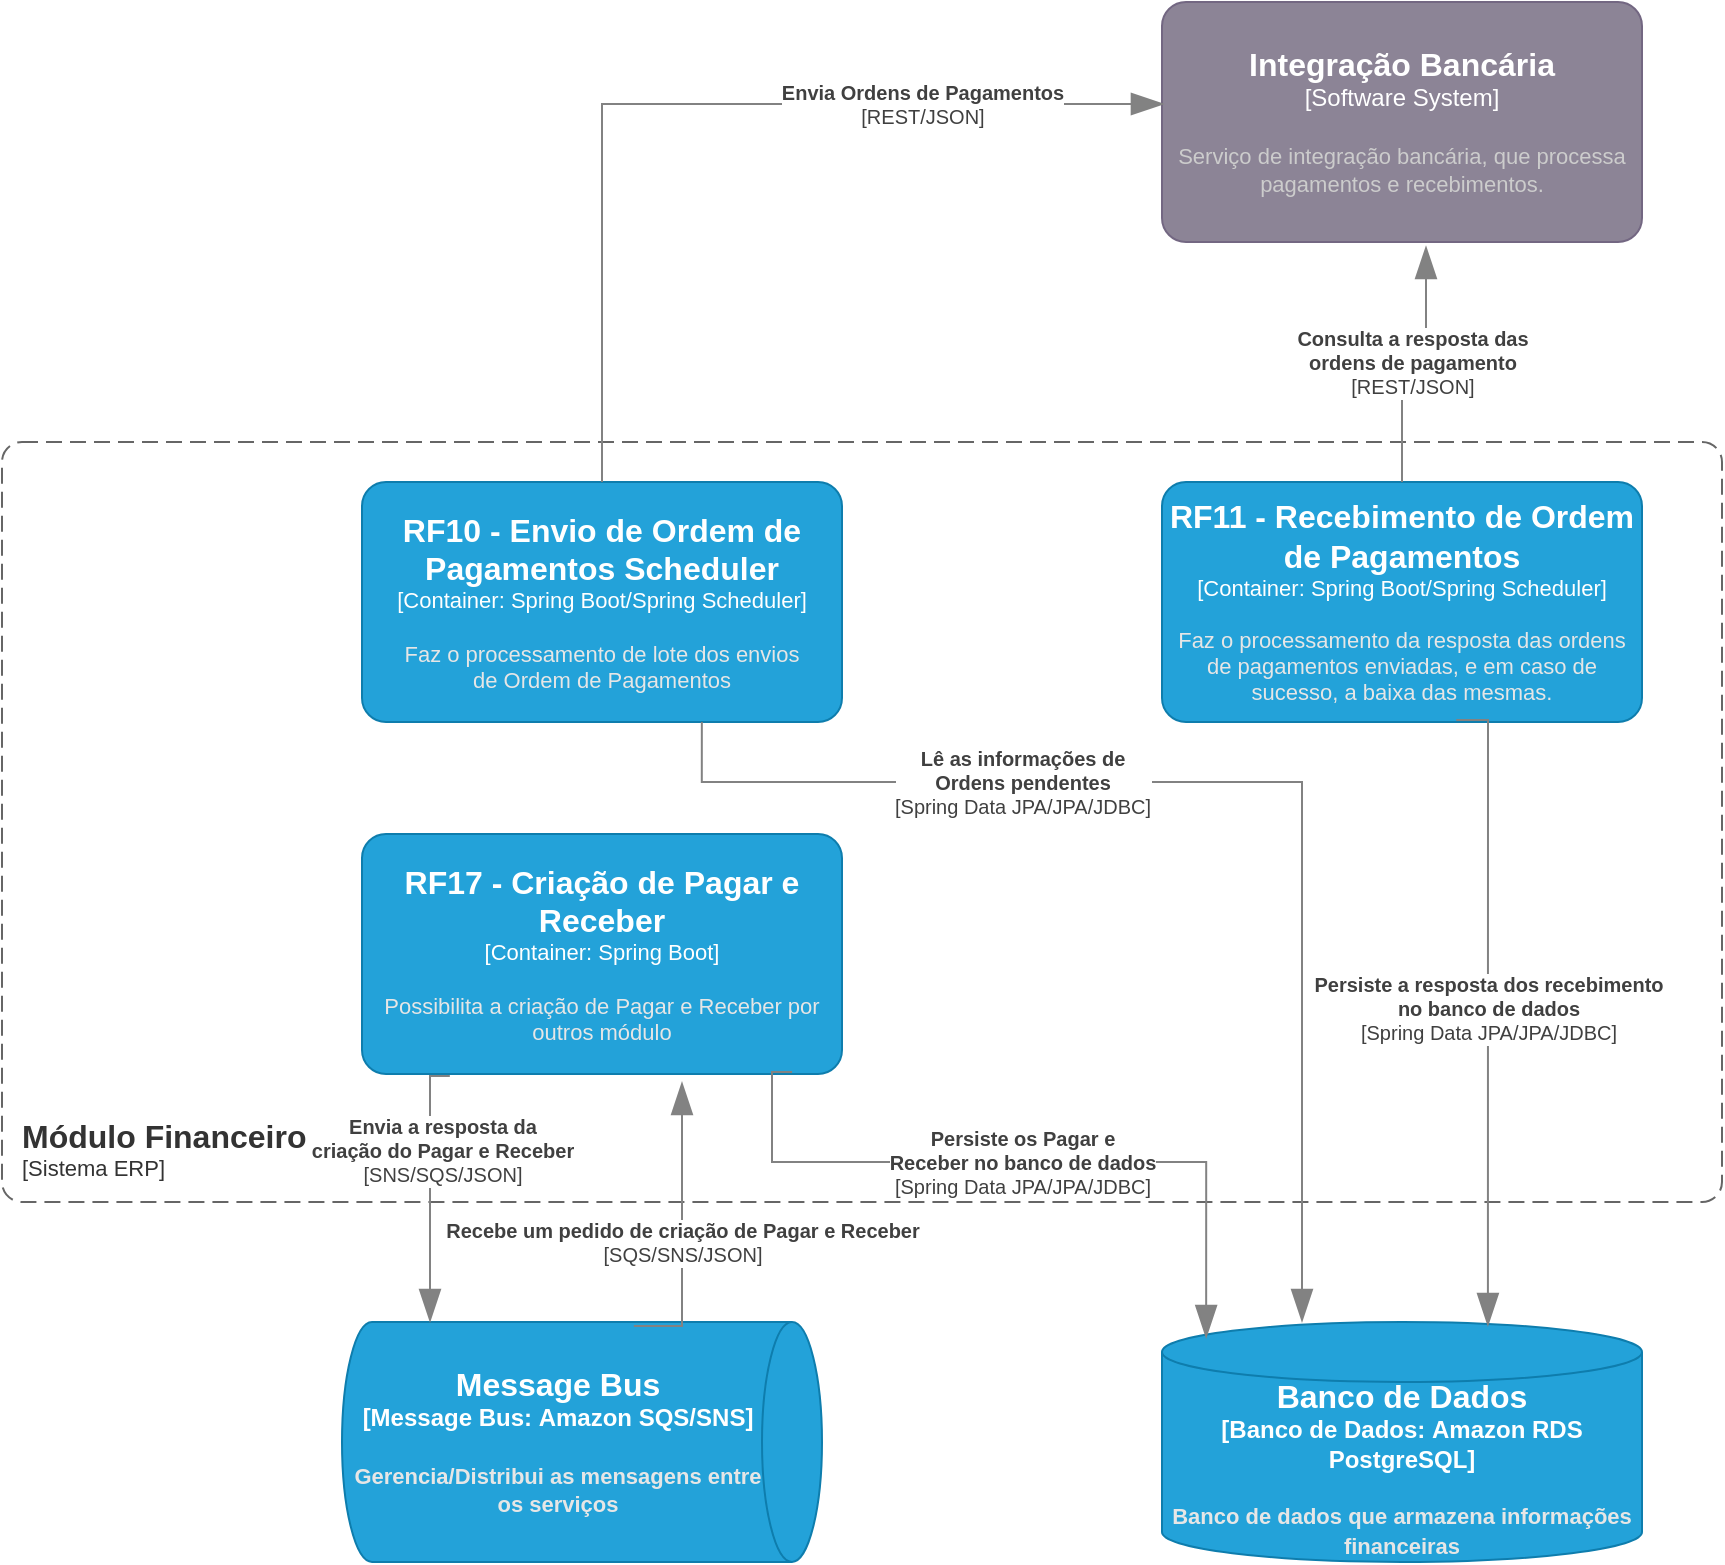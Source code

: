 <mxfile version="19.0.3" type="device" pages="2"><diagram id="4SejqtyA-L-QeTPAgDXB" name="Página-1"><mxGraphModel dx="994" dy="2047" grid="1" gridSize="10" guides="1" tooltips="1" connect="1" arrows="1" fold="1" page="1" pageScale="1" pageWidth="827" pageHeight="1169" math="0" shadow="0"><root><mxCell id="0"/><mxCell id="1" parent="0"/><object placeholders="1" c4Name="Integração Bancária" c4Type="Software System" c4Description="Serviço de integração bancária, que processa pagamentos e recebimentos." label="&lt;font style=&quot;font-size: 16px&quot;&gt;&lt;b&gt;%c4Name%&lt;/b&gt;&lt;/font&gt;&lt;div&gt;[%c4Type%]&lt;/div&gt;&lt;br&gt;&lt;div&gt;&lt;font style=&quot;font-size: 11px&quot;&gt;&lt;font color=&quot;#cccccc&quot;&gt;%c4Description%&lt;/font&gt;&lt;/div&gt;" id="0Y45TMjceyfAN5MderN2-3"><mxCell style="rounded=1;whiteSpace=wrap;html=1;labelBackgroundColor=none;fillColor=#8C8496;fontColor=#ffffff;align=center;arcSize=10;strokeColor=#736782;metaEdit=1;resizable=0;points=[[0.25,0,0],[0.5,0,0],[0.75,0,0],[1,0.25,0],[1,0.5,0],[1,0.75,0],[0.75,1,0],[0.5,1,0],[0.25,1,0],[0,0.75,0],[0,0.5,0],[0,0.25,0]];" parent="1" vertex="1"><mxGeometry x="640" y="-1120" width="240" height="120" as="geometry"/></mxCell></object><object placeholders="1" c4Name="Módulo Financeiro" c4Type="ContainerScopeBoundary" c4Application="Sistema ERP" label="&lt;font style=&quot;font-size: 16px&quot;&gt;&lt;b&gt;&lt;div style=&quot;text-align: left&quot;&gt;%c4Name%&lt;/div&gt;&lt;/b&gt;&lt;/font&gt;&lt;div style=&quot;text-align: left&quot;&gt;[%c4Application%]&lt;/div&gt;" id="0Y45TMjceyfAN5MderN2-4"><mxCell style="rounded=1;fontSize=11;whiteSpace=wrap;html=1;dashed=1;arcSize=20;fillColor=none;strokeColor=#666666;fontColor=#333333;labelBackgroundColor=none;align=left;verticalAlign=bottom;labelBorderColor=none;spacingTop=0;spacing=10;dashPattern=8 4;metaEdit=1;rotatable=0;perimeter=rectanglePerimeter;noLabel=0;labelPadding=0;allowArrows=0;connectable=0;expand=0;recursiveResize=0;editable=1;pointerEvents=0;absoluteArcSize=1;points=[[0.25,0,0],[0.5,0,0],[0.75,0,0],[1,0.25,0],[1,0.5,0],[1,0.75,0],[0.75,1,0],[0.5,1,0],[0.25,1,0],[0,0.75,0],[0,0.5,0],[0,0.25,0]];" parent="1" vertex="1"><mxGeometry x="60" y="-900" width="860" height="380" as="geometry"/></mxCell></object><object placeholders="1" c4Name="RF17 - Criação de Pagar e Receber" c4Type="Container" c4Technology="Spring Boot" c4Description="Possibilita a criação de Pagar e Receber por outros módulo" label="&lt;font style=&quot;font-size: 16px&quot;&gt;&lt;b&gt;%c4Name%&lt;/b&gt;&lt;/font&gt;&lt;div&gt;[%c4Type%: %c4Technology%]&lt;/div&gt;&lt;br&gt;&lt;div&gt;&lt;font style=&quot;font-size: 11px&quot;&gt;&lt;font color=&quot;#E6E6E6&quot;&gt;%c4Description%&lt;/font&gt;&lt;/div&gt;" id="0Y45TMjceyfAN5MderN2-7"><mxCell style="rounded=1;whiteSpace=wrap;html=1;fontSize=11;labelBackgroundColor=none;fillColor=#23A2D9;fontColor=#ffffff;align=center;arcSize=10;strokeColor=#0E7DAD;metaEdit=1;resizable=0;points=[[0.25,0,0],[0.5,0,0],[0.75,0,0],[1,0.25,0],[1,0.5,0],[1,0.75,0],[0.75,1,0],[0.5,1,0],[0.25,1,0],[0,0.75,0],[0,0.5,0],[0,0.25,0]];" parent="1" vertex="1"><mxGeometry x="240" y="-704" width="240" height="120" as="geometry"/></mxCell></object><object placeholders="1" c4Type="Banco de Dados" c4Container="Banco de Dados" c4Technology="Amazon RDS PostgreSQL" c4Description="Banco de dados que armazena informações financeiras" label="&lt;font style=&quot;font-size: 16px&quot;&gt;&lt;b&gt;%c4Type%&lt;/font&gt;&lt;div&gt;[%c4Container%:&amp;nbsp;%c4Technology%]&lt;/div&gt;&lt;br&gt;&lt;div&gt;&lt;font style=&quot;font-size: 11px&quot;&gt;&lt;font color=&quot;#E6E6E6&quot;&gt;%c4Description%&lt;/font&gt;&lt;/div&gt;" id="vOBIFD4LvNch36LCe2pi-1"><mxCell style="shape=cylinder3;size=15;whiteSpace=wrap;html=1;boundedLbl=1;rounded=0;labelBackgroundColor=none;fillColor=#23A2D9;fontSize=12;fontColor=#ffffff;align=center;strokeColor=#0E7DAD;metaEdit=1;points=[[0.5,0,0],[1,0.25,0],[1,0.5,0],[1,0.75,0],[0.5,1,0],[0,0.75,0],[0,0.5,0],[0,0.25,0]];resizable=0;" parent="1" vertex="1"><mxGeometry x="640" y="-460" width="240" height="120" as="geometry"/></mxCell></object><object placeholders="1" c4Type="Message Bus" c4Container="Message Bus" c4Technology="Amazon SQS/SNS" c4Description="Gerencia/Distribui as mensagens entre os serviços" label="&lt;font style=&quot;font-size: 16px&quot;&gt;&lt;b&gt;%c4Type%&lt;/font&gt;&lt;div&gt;[%c4Container%:&amp;nbsp;%c4Technology%]&lt;/div&gt;&lt;br&gt;&lt;div&gt;&lt;font style=&quot;font-size: 11px&quot;&gt;&lt;font color=&quot;#E6E6E6&quot;&gt;%c4Description%&lt;/font&gt;&lt;/div&gt;" id="vOBIFD4LvNch36LCe2pi-2"><mxCell style="shape=cylinder3;size=15;direction=south;whiteSpace=wrap;html=1;boundedLbl=1;rounded=0;labelBackgroundColor=none;fillColor=#23A2D9;fontSize=12;fontColor=#ffffff;align=center;strokeColor=#0E7DAD;metaEdit=1;points=[[0.5,0,0],[1,0.25,0],[1,0.5,0],[1,0.75,0],[0.5,1,0],[0,0.75,0],[0,0.5,0],[0,0.25,0]];resizable=0;" parent="1" vertex="1"><mxGeometry x="230" y="-460" width="240" height="120" as="geometry"/></mxCell></object><object placeholders="1" c4Type="Relationship" c4Technology="SNS/SQS/JSON" c4Description="Envia a resposta da&#10;criação do Pagar e Receber" label="&lt;div style=&quot;text-align: left&quot;&gt;&lt;div style=&quot;text-align: center&quot;&gt;&lt;b&gt;%c4Description%&lt;/b&gt;&lt;/div&gt;&lt;div style=&quot;text-align: center&quot;&gt;[%c4Technology%]&lt;/div&gt;&lt;/div&gt;" id="vOBIFD4LvNch36LCe2pi-4"><mxCell style="endArrow=blockThin;html=1;fontSize=10;fontColor=#404040;strokeWidth=1;endFill=1;strokeColor=#828282;elbow=vertical;metaEdit=1;endSize=14;startSize=14;jumpStyle=arc;jumpSize=16;rounded=0;edgeStyle=orthogonalEdgeStyle;exitX=0.183;exitY=1.008;exitDx=0;exitDy=0;exitPerimeter=0;" parent="1" source="0Y45TMjceyfAN5MderN2-7" target="vOBIFD4LvNch36LCe2pi-2" edge="1"><mxGeometry x="-0.3" y="6" width="240" relative="1" as="geometry"><mxPoint x="250" y="-540" as="sourcePoint"/><mxPoint x="490" y="-540" as="targetPoint"/><Array as="points"><mxPoint x="274" y="-490"/><mxPoint x="274" y="-490"/></Array><mxPoint as="offset"/></mxGeometry></mxCell></object><object placeholders="1" c4Type="Relationship" c4Technology="SQS/SNS/JSON" c4Description="Recebe um pedido de criação de Pagar  e Receber" label="&lt;div style=&quot;text-align: left&quot;&gt;&lt;div style=&quot;text-align: center&quot;&gt;&lt;b&gt;%c4Description%&lt;/b&gt;&lt;/div&gt;&lt;div style=&quot;text-align: center&quot;&gt;[%c4Technology%]&lt;/div&gt;&lt;/div&gt;" id="vOBIFD4LvNch36LCe2pi-5"><mxCell style="endArrow=blockThin;html=1;fontSize=10;fontColor=#404040;strokeWidth=1;endFill=1;strokeColor=#828282;elbow=vertical;metaEdit=1;endSize=14;startSize=14;jumpStyle=arc;jumpSize=16;rounded=0;edgeStyle=orthogonalEdgeStyle;exitX=0.017;exitY=0.392;exitDx=0;exitDy=0;exitPerimeter=0;" parent="1" source="vOBIFD4LvNch36LCe2pi-2" edge="1"><mxGeometry x="-0.095" width="240" relative="1" as="geometry"><mxPoint x="390" y="-500" as="sourcePoint"/><mxPoint x="400" y="-580" as="targetPoint"/><Array as="points"><mxPoint x="400" y="-458"/></Array><mxPoint as="offset"/></mxGeometry></mxCell></object><object placeholders="1" c4Type="Relationship" c4Technology="Spring Data JPA/JPA/JDBC" c4Description="Persiste os Pagar e &#10;Receber no banco de dados" label="&lt;div style=&quot;text-align: left&quot;&gt;&lt;div style=&quot;text-align: center&quot;&gt;&lt;b&gt;%c4Description%&lt;/b&gt;&lt;/div&gt;&lt;div style=&quot;text-align: center&quot;&gt;[%c4Technology%]&lt;/div&gt;&lt;/div&gt;" id="vOBIFD4LvNch36LCe2pi-6"><mxCell style="endArrow=blockThin;html=1;fontSize=10;fontColor=#404040;strokeWidth=1;endFill=1;strokeColor=#828282;elbow=vertical;metaEdit=1;endSize=14;startSize=14;jumpStyle=arc;jumpSize=16;rounded=0;edgeStyle=orthogonalEdgeStyle;exitX=0.896;exitY=0.992;exitDx=0;exitDy=0;exitPerimeter=0;entryX=0.092;entryY=0.067;entryDx=0;entryDy=0;entryPerimeter=0;" parent="1" source="0Y45TMjceyfAN5MderN2-7" target="vOBIFD4LvNch36LCe2pi-1" edge="1"><mxGeometry width="240" relative="1" as="geometry"><mxPoint x="530" y="-590" as="sourcePoint"/><mxPoint x="770" y="-590" as="targetPoint"/><Array as="points"><mxPoint x="445" y="-540"/><mxPoint x="662" y="-540"/></Array></mxGeometry></mxCell></object><object placeholders="1" c4Name="RF10 - Envio de Ordem de Pagamentos Scheduler" c4Type="Container" c4Technology="Spring Boot/Spring Scheduler" c4Description="Faz o processamento de lote dos envios&#10;de Ordem de Pagamentos" label="&lt;font style=&quot;font-size: 16px&quot;&gt;&lt;b&gt;%c4Name%&lt;/b&gt;&lt;/font&gt;&lt;div&gt;[%c4Type%: %c4Technology%]&lt;/div&gt;&lt;br&gt;&lt;div&gt;&lt;font style=&quot;font-size: 11px&quot;&gt;&lt;font color=&quot;#E6E6E6&quot;&gt;%c4Description%&lt;/font&gt;&lt;/div&gt;" id="vOBIFD4LvNch36LCe2pi-7"><mxCell style="rounded=1;whiteSpace=wrap;html=1;fontSize=11;labelBackgroundColor=none;fillColor=#23A2D9;fontColor=#ffffff;align=center;arcSize=10;strokeColor=#0E7DAD;metaEdit=1;resizable=0;points=[[0.25,0,0],[0.5,0,0],[0.75,0,0],[1,0.25,0],[1,0.5,0],[1,0.75,0],[0.75,1,0],[0.5,1,0],[0.25,1,0],[0,0.75,0],[0,0.5,0],[0,0.25,0]];" parent="1" vertex="1"><mxGeometry x="240" y="-880" width="240" height="120" as="geometry"/></mxCell></object><object placeholders="1" c4Type="Relationship" c4Technology="Spring Data JPA/JPA/JDBC" c4Description="Lê as informações de &#10;Ordens pendentes" label="&lt;div style=&quot;text-align: left&quot;&gt;&lt;div style=&quot;text-align: center&quot;&gt;&lt;b&gt;%c4Description%&lt;/b&gt;&lt;/div&gt;&lt;div style=&quot;text-align: center&quot;&gt;[%c4Technology%]&lt;/div&gt;&lt;/div&gt;" id="vOBIFD4LvNch36LCe2pi-9"><mxCell style="endArrow=blockThin;html=1;fontSize=10;fontColor=#404040;strokeWidth=1;endFill=1;strokeColor=#828282;elbow=vertical;metaEdit=1;endSize=14;startSize=14;jumpStyle=arc;jumpSize=16;rounded=0;edgeStyle=orthogonalEdgeStyle;exitX=0.708;exitY=1;exitDx=0;exitDy=0;exitPerimeter=0;" parent="1" source="vOBIFD4LvNch36LCe2pi-7" target="vOBIFD4LvNch36LCe2pi-1" edge="1"><mxGeometry x="-0.366" width="240" relative="1" as="geometry"><mxPoint x="530" y="-720" as="sourcePoint"/><mxPoint x="710" y="-470" as="targetPoint"/><Array as="points"><mxPoint x="410" y="-730"/><mxPoint x="710" y="-730"/></Array><mxPoint as="offset"/></mxGeometry></mxCell></object><object placeholders="1" c4Type="Relationship" c4Technology="REST/JSON" c4Description="Envia Ordens de Pagamentos" label="&lt;div style=&quot;text-align: left&quot;&gt;&lt;div style=&quot;text-align: center&quot;&gt;&lt;b&gt;%c4Description%&lt;/b&gt;&lt;/div&gt;&lt;div style=&quot;text-align: center&quot;&gt;[%c4Technology%]&lt;/div&gt;&lt;/div&gt;" id="vOBIFD4LvNch36LCe2pi-11"><mxCell style="endArrow=blockThin;html=1;fontSize=10;fontColor=#404040;strokeWidth=1;endFill=1;strokeColor=#828282;elbow=vertical;metaEdit=1;endSize=14;startSize=14;jumpStyle=arc;jumpSize=16;rounded=0;edgeStyle=orthogonalEdgeStyle;exitX=0.5;exitY=0;exitDx=0;exitDy=0;exitPerimeter=0;entryX=0.004;entryY=0.425;entryDx=0;entryDy=0;entryPerimeter=0;" parent="1" source="vOBIFD4LvNch36LCe2pi-7" target="0Y45TMjceyfAN5MderN2-3" edge="1"><mxGeometry x="0.485" width="240" relative="1" as="geometry"><mxPoint x="290" y="-1010" as="sourcePoint"/><mxPoint x="530" y="-1010" as="targetPoint"/><mxPoint as="offset"/></mxGeometry></mxCell></object><object placeholders="1" c4Name="RF11 - Recebimento de Ordem de Pagamentos" c4Type="Container" c4Technology="Spring Boot/Spring Scheduler" c4Description="Faz o processamento da resposta das ordens de pagamentos enviadas, e em caso de sucesso, a baixa das mesmas." label="&lt;font style=&quot;font-size: 16px&quot;&gt;&lt;b&gt;%c4Name%&lt;/b&gt;&lt;/font&gt;&lt;div&gt;[%c4Type%: %c4Technology%]&lt;/div&gt;&lt;br&gt;&lt;div&gt;&lt;font style=&quot;font-size: 11px&quot;&gt;&lt;font color=&quot;#E6E6E6&quot;&gt;%c4Description%&lt;/font&gt;&lt;/div&gt;" id="vOBIFD4LvNch36LCe2pi-12"><mxCell style="rounded=1;whiteSpace=wrap;html=1;fontSize=11;labelBackgroundColor=none;fillColor=#23A2D9;fontColor=#ffffff;align=center;arcSize=10;strokeColor=#0E7DAD;metaEdit=1;resizable=0;points=[[0.25,0,0],[0.5,0,0],[0.75,0,0],[1,0.25,0],[1,0.5,0],[1,0.75,0],[0.75,1,0],[0.5,1,0],[0.25,1,0],[0,0.75,0],[0,0.5,0],[0,0.25,0]];" parent="1" vertex="1"><mxGeometry x="640" y="-880" width="240" height="120" as="geometry"/></mxCell></object><object placeholders="1" c4Type="Relationship" c4Technology="REST/JSON" c4Description="Consulta a resposta das &#10;ordens de pagamento" label="&lt;div style=&quot;text-align: left&quot;&gt;&lt;div style=&quot;text-align: center&quot;&gt;&lt;b&gt;%c4Description%&lt;/b&gt;&lt;/div&gt;&lt;div style=&quot;text-align: center&quot;&gt;[%c4Technology%]&lt;/div&gt;&lt;/div&gt;" id="vOBIFD4LvNch36LCe2pi-14"><mxCell style="endArrow=blockThin;html=1;fontSize=10;fontColor=#404040;strokeWidth=1;endFill=1;strokeColor=#828282;elbow=vertical;metaEdit=1;endSize=14;startSize=14;jumpStyle=arc;jumpSize=16;rounded=0;edgeStyle=orthogonalEdgeStyle;entryX=0.55;entryY=1.017;entryDx=0;entryDy=0;entryPerimeter=0;exitX=0.5;exitY=0;exitDx=0;exitDy=0;exitPerimeter=0;" parent="1" source="vOBIFD4LvNch36LCe2pi-12" target="0Y45TMjceyfAN5MderN2-3" edge="1"><mxGeometry width="240" relative="1" as="geometry"><mxPoint x="772" y="-890" as="sourcePoint"/><mxPoint x="970" y="-970" as="targetPoint"/></mxGeometry></mxCell></object><object placeholders="1" c4Type="Relationship" c4Technology="Spring Data JPA/JPA/JDBC" c4Description="Persiste a resposta dos recebimento&#10;no banco de dados" label="&lt;div style=&quot;text-align: left&quot;&gt;&lt;div style=&quot;text-align: center&quot;&gt;&lt;b&gt;%c4Description%&lt;/b&gt;&lt;/div&gt;&lt;div style=&quot;text-align: center&quot;&gt;[%c4Technology%]&lt;/div&gt;&lt;/div&gt;" id="vOBIFD4LvNch36LCe2pi-15"><mxCell style="endArrow=blockThin;html=1;fontSize=10;fontColor=#404040;strokeWidth=1;endFill=1;strokeColor=#828282;elbow=vertical;metaEdit=1;endSize=14;startSize=14;jumpStyle=arc;jumpSize=16;rounded=0;edgeStyle=orthogonalEdgeStyle;exitX=0.613;exitY=0.992;exitDx=0;exitDy=0;exitPerimeter=0;entryX=0.679;entryY=0.017;entryDx=0;entryDy=0;entryPerimeter=0;" parent="1" source="vOBIFD4LvNch36LCe2pi-12" target="vOBIFD4LvNch36LCe2pi-1" edge="1"><mxGeometry width="240" relative="1" as="geometry"><mxPoint x="800" y="-710" as="sourcePoint"/><mxPoint x="1040" y="-710" as="targetPoint"/><Array as="points"><mxPoint x="803" y="-761"/></Array></mxGeometry></mxCell></object></root></mxGraphModel></diagram><diagram id="yllpYbXhTmdqNUX6RBhf" name="Página-2"><mxGraphModel dx="828" dy="732" grid="1" gridSize="10" guides="1" tooltips="1" connect="1" arrows="1" fold="1" page="1" pageScale="1" pageWidth="827" pageHeight="1169" math="0" shadow="0"><root><mxCell id="0"/><mxCell id="1" parent="0"/><mxCell id="QUtHb_nhXMIFzRt40su_-3" value="Diagrama de Componentes" style="shape=umlFrame;whiteSpace=wrap;html=1;width=200;height=30;" vertex="1" parent="1"><mxGeometry x="20" y="100" width="790" height="990" as="geometry"/></mxCell><mxCell id="MI02zBcuCNeDS5rD3XJz-9" value="&lt;p style=&quot;margin:0px;margin-top:6px;text-align:center;&quot;&gt;&lt;b&gt;Spring Boot - Módulo Financeiro&lt;/b&gt;&lt;/p&gt;&lt;hr&gt;&lt;p style=&quot;margin:0px;margin-left:8px;&quot;&gt;&lt;br&gt;&lt;/p&gt;" style="align=left;overflow=fill;html=1;dropTarget=0;fontFamily=Helvetica;fontSize=12;fontColor=default;strokeColor=default;fillColor=default;" vertex="1" parent="1"><mxGeometry x="40" y="330" width="440" height="550" as="geometry"/></mxCell><mxCell id="MI02zBcuCNeDS5rD3XJz-10" value="" style="shape=component;jettyWidth=8;jettyHeight=4;fontFamily=Helvetica;fontSize=12;fontColor=default;strokeColor=default;fillColor=default;html=1;" vertex="1" parent="MI02zBcuCNeDS5rD3XJz-9"><mxGeometry x="1" width="20" height="20" relative="1" as="geometry"><mxPoint x="-24" y="4" as="offset"/></mxGeometry></mxCell><mxCell id="Own53JE8isWJ_kpzYzAy-1" value="«Sistema Externo»&lt;br&gt;&lt;b&gt;Integrador Bancário&lt;/b&gt;" style="html=1;dropTarget=0;fontFamily=Helvetica;fontSize=12;fontColor=default;strokeColor=default;fillColor=default;" vertex="1" parent="1"><mxGeometry x="413.5" y="970" width="180" height="90" as="geometry"/></mxCell><mxCell id="Own53JE8isWJ_kpzYzAy-2" value="" style="shape=module;jettyWidth=8;jettyHeight=4;fontFamily=Helvetica;fontSize=12;fontColor=default;strokeColor=default;fillColor=default;html=1;" vertex="1" parent="Own53JE8isWJ_kpzYzAy-1"><mxGeometry x="1" width="20" height="20" relative="1" as="geometry"><mxPoint x="-27" y="7" as="offset"/></mxGeometry></mxCell><mxCell id="Own53JE8isWJ_kpzYzAy-5" value="«Amazon API Gateway»&lt;br&gt;&lt;b&gt;API Gateway&lt;/b&gt;" style="html=1;dropTarget=0;fontFamily=Helvetica;fontSize=12;fontColor=default;strokeColor=default;fillColor=default;" vertex="1" parent="1"><mxGeometry x="35" y="230" width="740" height="40" as="geometry"/></mxCell><mxCell id="Own53JE8isWJ_kpzYzAy-6" value="" style="shape=module;jettyWidth=8;jettyHeight=4;fontFamily=Helvetica;fontSize=12;fontColor=default;strokeColor=default;fillColor=default;html=1;" vertex="1" parent="Own53JE8isWJ_kpzYzAy-5"><mxGeometry x="1" width="20" height="20" relative="1" as="geometry"><mxPoint x="-27" y="7" as="offset"/></mxGeometry></mxCell><mxCell id="BPFg5hBwgKIwAqE-bxDw-1" value="«submodulo»&lt;br&gt;&lt;b&gt;Fluxo de Caixa / &lt;br&gt;Lançamentos Financeiros&lt;/b&gt;" style="html=1;dropTarget=0;fontFamily=Helvetica;fontSize=12;fontColor=default;strokeColor=default;fillColor=default;" vertex="1" parent="1"><mxGeometry x="60" y="370" width="180" height="90" as="geometry"/></mxCell><mxCell id="BPFg5hBwgKIwAqE-bxDw-2" value="" style="shape=module;jettyWidth=8;jettyHeight=4;fontFamily=Helvetica;fontSize=12;fontColor=default;strokeColor=default;fillColor=default;html=1;" vertex="1" parent="BPFg5hBwgKIwAqE-bxDw-1"><mxGeometry x="1" width="20" height="20" relative="1" as="geometry"><mxPoint x="-27" y="7" as="offset"/></mxGeometry></mxCell><mxCell id="BPFg5hBwgKIwAqE-bxDw-3" value="«Banco de Dados»&lt;br&gt;&lt;b&gt;Amazon RDS PostgreSQL&lt;/b&gt;" style="html=1;dropTarget=0;fontFamily=Helvetica;fontSize=12;fontColor=default;strokeColor=default;fillColor=default;" vertex="1" parent="1"><mxGeometry x="30" y="970" width="180" height="90" as="geometry"/></mxCell><mxCell id="BPFg5hBwgKIwAqE-bxDw-4" value="" style="shape=module;jettyWidth=8;jettyHeight=4;fontFamily=Helvetica;fontSize=12;fontColor=default;strokeColor=default;fillColor=default;html=1;" vertex="1" parent="BPFg5hBwgKIwAqE-bxDw-3"><mxGeometry x="1" width="20" height="20" relative="1" as="geometry"><mxPoint x="-27" y="7" as="offset"/></mxGeometry></mxCell><mxCell id="BPFg5hBwgKIwAqE-bxDw-5" value="«Autenticação/Autorização»&lt;br&gt;&lt;b&gt;Amazon Cognito&lt;/b&gt;" style="html=1;dropTarget=0;fontFamily=Helvetica;fontSize=12;fontColor=default;strokeColor=default;fillColor=default;" vertex="1" parent="1"><mxGeometry x="600" y="480" width="180" height="90" as="geometry"/></mxCell><mxCell id="BPFg5hBwgKIwAqE-bxDw-6" value="" style="shape=module;jettyWidth=8;jettyHeight=4;fontFamily=Helvetica;fontSize=12;fontColor=default;strokeColor=default;fillColor=default;html=1;" vertex="1" parent="BPFg5hBwgKIwAqE-bxDw-5"><mxGeometry x="1" width="20" height="20" relative="1" as="geometry"><mxPoint x="-27" y="7" as="offset"/></mxGeometry></mxCell><mxCell id="BPFg5hBwgKIwAqE-bxDw-7" value="«Tópicos de Mensagens»&lt;br&gt;&lt;b&gt;Amazon SNS&lt;/b&gt;" style="html=1;dropTarget=0;fontFamily=Helvetica;fontSize=12;fontColor=default;strokeColor=default;fillColor=default;" vertex="1" parent="1"><mxGeometry x="610" y="970" width="180" height="90" as="geometry"/></mxCell><mxCell id="BPFg5hBwgKIwAqE-bxDw-8" value="" style="shape=module;jettyWidth=8;jettyHeight=4;fontFamily=Helvetica;fontSize=12;fontColor=default;strokeColor=default;fillColor=default;html=1;" vertex="1" parent="BPFg5hBwgKIwAqE-bxDw-7"><mxGeometry x="1" width="20" height="20" relative="1" as="geometry"><mxPoint x="-27" y="7" as="offset"/></mxGeometry></mxCell><mxCell id="BPFg5hBwgKIwAqE-bxDw-9" value="«Filas de Mensagens»&lt;br&gt;&lt;b&gt;Amazon SQS&lt;/b&gt;" style="html=1;dropTarget=0;fontFamily=Helvetica;fontSize=12;fontColor=default;strokeColor=default;fillColor=default;" vertex="1" parent="1"><mxGeometry x="600" y="830" width="180" height="90" as="geometry"/></mxCell><mxCell id="BPFg5hBwgKIwAqE-bxDw-10" value="" style="shape=module;jettyWidth=8;jettyHeight=4;fontFamily=Helvetica;fontSize=12;fontColor=default;strokeColor=default;fillColor=default;html=1;" vertex="1" parent="BPFg5hBwgKIwAqE-bxDw-9"><mxGeometry x="1" width="20" height="20" relative="1" as="geometry"><mxPoint x="-27" y="7" as="offset"/></mxGeometry></mxCell><mxCell id="BPFg5hBwgKIwAqE-bxDw-11" value="«Serviço»&lt;br&gt;&lt;b&gt;ERP Legado&lt;/b&gt;" style="html=1;dropTarget=0;fontFamily=Helvetica;fontSize=12;fontColor=default;strokeColor=default;fillColor=default;" vertex="1" parent="1"><mxGeometry x="600" y="320" width="180" height="90" as="geometry"/></mxCell><mxCell id="BPFg5hBwgKIwAqE-bxDw-12" value="" style="shape=module;jettyWidth=8;jettyHeight=4;fontFamily=Helvetica;fontSize=12;fontColor=default;strokeColor=default;fillColor=default;html=1;" vertex="1" parent="BPFg5hBwgKIwAqE-bxDw-11"><mxGeometry x="1" width="20" height="20" relative="1" as="geometry"><mxPoint x="-27" y="7" as="offset"/></mxGeometry></mxCell><mxCell id="7CtmkNdAoM6TruYfJDVj-1" value="«Amazon Amplify/VueJS»&lt;br&gt;&lt;b&gt;Cliente Web - PWA&lt;/b&gt;" style="html=1;dropTarget=0;fontFamily=Helvetica;fontSize=12;fontColor=default;strokeColor=default;fillColor=default;" vertex="1" parent="1"><mxGeometry x="315" y="110" width="180" height="90" as="geometry"/></mxCell><mxCell id="7CtmkNdAoM6TruYfJDVj-2" value="" style="shape=module;jettyWidth=8;jettyHeight=4;fontFamily=Helvetica;fontSize=12;fontColor=default;strokeColor=default;fillColor=default;html=1;" vertex="1" parent="7CtmkNdAoM6TruYfJDVj-1"><mxGeometry x="1" width="20" height="20" relative="1" as="geometry"><mxPoint x="-27" y="7" as="offset"/></mxGeometry></mxCell><mxCell id="7CtmkNdAoM6TruYfJDVj-4" value="" style="endArrow=block;dashed=1;endFill=0;endSize=12;html=1;rounded=0;fontFamily=Helvetica;fontSize=12;fontColor=default;exitX=0.5;exitY=1;exitDx=0;exitDy=0;" edge="1" parent="1" source="7CtmkNdAoM6TruYfJDVj-1" target="Own53JE8isWJ_kpzYzAy-5"><mxGeometry width="160" relative="1" as="geometry"><mxPoint x="80" y="200" as="sourcePoint"/><mxPoint x="240" y="200" as="targetPoint"/></mxGeometry></mxCell><mxCell id="7CtmkNdAoM6TruYfJDVj-5" value="" style="endArrow=block;dashed=1;endFill=0;endSize=12;html=1;rounded=0;fontFamily=Helvetica;fontSize=12;fontColor=default;exitX=0.289;exitY=0.975;exitDx=0;exitDy=0;exitPerimeter=0;" edge="1" parent="1" source="Own53JE8isWJ_kpzYzAy-5" target="MI02zBcuCNeDS5rD3XJz-9"><mxGeometry width="160" relative="1" as="geometry"><mxPoint x="210" y="270" as="sourcePoint"/><mxPoint x="360" y="290" as="targetPoint"/></mxGeometry></mxCell><mxCell id="7CtmkNdAoM6TruYfJDVj-7" value="" style="endArrow=block;dashed=1;endFill=0;endSize=12;html=1;rounded=0;fontFamily=Helvetica;fontSize=12;fontColor=default;entryX=0.5;entryY=0;entryDx=0;entryDy=0;exitX=0.885;exitY=1;exitDx=0;exitDy=0;exitPerimeter=0;" edge="1" parent="1" source="Own53JE8isWJ_kpzYzAy-5" target="BPFg5hBwgKIwAqE-bxDw-11"><mxGeometry width="160" relative="1" as="geometry"><mxPoint x="490" y="320" as="sourcePoint"/><mxPoint x="650" y="320" as="targetPoint"/></mxGeometry></mxCell><mxCell id="7CtmkNdAoM6TruYfJDVj-8" value="" style="endArrow=classic;startArrow=classic;html=1;rounded=0;fontFamily=Helvetica;fontSize=12;fontColor=default;entryX=0.5;entryY=1;entryDx=0;entryDy=0;dashed=1;" edge="1" parent="1" source="BPFg5hBwgKIwAqE-bxDw-5" target="BPFg5hBwgKIwAqE-bxDw-11"><mxGeometry width="50" height="50" relative="1" as="geometry"><mxPoint x="638" y="460" as="sourcePoint"/><mxPoint x="760" y="320" as="targetPoint"/></mxGeometry></mxCell><mxCell id="7CtmkNdAoM6TruYfJDVj-9" value="«submodulo»&lt;br&gt;&lt;b&gt;Pagar e Receber&lt;/b&gt;" style="html=1;dropTarget=0;fontFamily=Helvetica;fontSize=12;fontColor=default;strokeColor=default;fillColor=default;" vertex="1" parent="1"><mxGeometry x="280" y="370" width="180" height="90" as="geometry"/></mxCell><mxCell id="7CtmkNdAoM6TruYfJDVj-10" value="" style="shape=module;jettyWidth=8;jettyHeight=4;fontFamily=Helvetica;fontSize=12;fontColor=default;strokeColor=default;fillColor=default;html=1;" vertex="1" parent="7CtmkNdAoM6TruYfJDVj-9"><mxGeometry x="1" width="20" height="20" relative="1" as="geometry"><mxPoint x="-27" y="7" as="offset"/></mxGeometry></mxCell><mxCell id="JhpYJea5X08wuFaePjtq-1" value="«submodulo»&lt;br&gt;&lt;b&gt;Relatórios&lt;/b&gt;" style="html=1;dropTarget=0;fontFamily=Helvetica;fontSize=12;fontColor=default;strokeColor=default;fillColor=default;" vertex="1" parent="1"><mxGeometry x="60" y="470" width="180" height="90" as="geometry"/></mxCell><mxCell id="JhpYJea5X08wuFaePjtq-2" value="" style="shape=module;jettyWidth=8;jettyHeight=4;fontFamily=Helvetica;fontSize=12;fontColor=default;strokeColor=default;fillColor=default;html=1;" vertex="1" parent="JhpYJea5X08wuFaePjtq-1"><mxGeometry x="1" width="20" height="20" relative="1" as="geometry"><mxPoint x="-27" y="7" as="offset"/></mxGeometry></mxCell><mxCell id="JhpYJea5X08wuFaePjtq-3" value="«submodulo»&lt;br&gt;&lt;b&gt;Pagamentos&lt;/b&gt;" style="html=1;dropTarget=0;fontFamily=Helvetica;fontSize=12;fontColor=default;strokeColor=default;fillColor=default;" vertex="1" parent="1"><mxGeometry x="280" y="470" width="180" height="90" as="geometry"/></mxCell><mxCell id="JhpYJea5X08wuFaePjtq-4" value="" style="shape=module;jettyWidth=8;jettyHeight=4;fontFamily=Helvetica;fontSize=12;fontColor=default;strokeColor=default;fillColor=default;html=1;" vertex="1" parent="JhpYJea5X08wuFaePjtq-3"><mxGeometry x="1" width="20" height="20" relative="1" as="geometry"><mxPoint x="-27" y="7" as="offset"/></mxGeometry></mxCell><mxCell id="JhpYJea5X08wuFaePjtq-5" value="«Persistência»&lt;br&gt;&lt;b&gt;Spring Data JPA / Hibernate&lt;/b&gt;" style="html=1;dropTarget=0;fontFamily=Helvetica;fontSize=12;fontColor=default;strokeColor=default;fillColor=default;" vertex="1" parent="1"><mxGeometry x="60" y="780" width="180" height="90" as="geometry"/></mxCell><mxCell id="JhpYJea5X08wuFaePjtq-6" value="" style="shape=module;jettyWidth=8;jettyHeight=4;fontFamily=Helvetica;fontSize=12;fontColor=default;strokeColor=default;fillColor=default;html=1;" vertex="1" parent="JhpYJea5X08wuFaePjtq-5"><mxGeometry x="1" width="20" height="20" relative="1" as="geometry"><mxPoint x="-27" y="7" as="offset"/></mxGeometry></mxCell><mxCell id="JhpYJea5X08wuFaePjtq-7" value="«Autenticação/Autorização»&lt;br&gt;&lt;b&gt;Spring Security&lt;/b&gt;" style="html=1;dropTarget=0;fontFamily=Helvetica;fontSize=12;fontColor=default;strokeColor=default;fillColor=default;" vertex="1" parent="1"><mxGeometry x="270" y="780" width="180" height="90" as="geometry"/></mxCell><mxCell id="JhpYJea5X08wuFaePjtq-8" value="" style="shape=module;jettyWidth=8;jettyHeight=4;fontFamily=Helvetica;fontSize=12;fontColor=default;strokeColor=default;fillColor=default;html=1;" vertex="1" parent="JhpYJea5X08wuFaePjtq-7"><mxGeometry x="1" width="20" height="20" relative="1" as="geometry"><mxPoint x="-27" y="7" as="offset"/></mxGeometry></mxCell><mxCell id="JhpYJea5X08wuFaePjtq-9" value="" style="endArrow=classic;startArrow=classic;html=1;rounded=0;fontFamily=Helvetica;fontSize=12;fontColor=default;dashed=1;exitX=0;exitY=0.5;exitDx=0;exitDy=0;entryX=1;entryY=0.5;entryDx=0;entryDy=0;" edge="1" parent="1" source="BPFg5hBwgKIwAqE-bxDw-5" target="JhpYJea5X08wuFaePjtq-7"><mxGeometry width="50" height="50" relative="1" as="geometry"><mxPoint x="710.191" y="470" as="sourcePoint"/><mxPoint x="711" y="280" as="targetPoint"/><Array as="points"><mxPoint x="550" y="525"/><mxPoint x="550" y="825"/></Array></mxGeometry></mxCell><mxCell id="G9RIiKp4tFbez1jQT6uC-1" value="«Armazenamento de Arquivos»&lt;br&gt;&lt;b&gt;Amazon S3&lt;/b&gt;" style="html=1;dropTarget=0;fontFamily=Helvetica;fontSize=12;fontColor=default;strokeColor=default;fillColor=default;" vertex="1" parent="1"><mxGeometry x="600" y="700" width="180" height="90" as="geometry"/></mxCell><mxCell id="G9RIiKp4tFbez1jQT6uC-2" value="" style="shape=module;jettyWidth=8;jettyHeight=4;fontFamily=Helvetica;fontSize=12;fontColor=default;strokeColor=default;fillColor=default;html=1;" vertex="1" parent="G9RIiKp4tFbez1jQT6uC-1"><mxGeometry x="1" width="20" height="20" relative="1" as="geometry"><mxPoint x="-27" y="7" as="offset"/></mxGeometry></mxCell><mxCell id="G9RIiKp4tFbez1jQT6uC-3" value="«Logs»&lt;br&gt;&lt;b&gt;Amazon Cloudwatch Logs&lt;/b&gt;" style="html=1;dropTarget=0;fontFamily=Helvetica;fontSize=12;fontColor=default;strokeColor=default;fillColor=default;" vertex="1" parent="1"><mxGeometry x="600" y="600" width="180" height="90" as="geometry"/></mxCell><mxCell id="G9RIiKp4tFbez1jQT6uC-4" value="" style="shape=module;jettyWidth=8;jettyHeight=4;fontFamily=Helvetica;fontSize=12;fontColor=default;strokeColor=default;fillColor=default;html=1;" vertex="1" parent="G9RIiKp4tFbez1jQT6uC-3"><mxGeometry x="1" width="20" height="20" relative="1" as="geometry"><mxPoint x="-27" y="7" as="offset"/></mxGeometry></mxCell><mxCell id="G9RIiKp4tFbez1jQT6uC-6" value="" style="endArrow=block;dashed=1;endFill=0;endSize=12;html=1;rounded=0;fontFamily=Helvetica;fontSize=12;fontColor=default;entryX=0;entryY=0.5;entryDx=0;entryDy=0;exitX=1.002;exitY=0.404;exitDx=0;exitDy=0;exitPerimeter=0;" edge="1" parent="1" source="G9RIiKp4tFbez1jQT6uC-23" target="G9RIiKp4tFbez1jQT6uC-3"><mxGeometry width="160" relative="1" as="geometry"><mxPoint x="530.0" y="651" as="sourcePoint"/><mxPoint x="531.66" y="710" as="targetPoint"/></mxGeometry></mxCell><mxCell id="G9RIiKp4tFbez1jQT6uC-9" value="" style="rounded=0;orthogonalLoop=1;jettySize=auto;html=1;endArrow=halfCircle;endFill=0;entryX=0.5;entryY=0.5;endSize=6;strokeWidth=1;sketch=0;fontFamily=Helvetica;fontSize=12;fontColor=default;exitX=0.5;exitY=0;exitDx=0;exitDy=0;" edge="1" target="G9RIiKp4tFbez1jQT6uC-10" parent="1" source="JhpYJea5X08wuFaePjtq-5"><mxGeometry relative="1" as="geometry"><mxPoint x="170" y="705" as="sourcePoint"/></mxGeometry></mxCell><mxCell id="G9RIiKp4tFbez1jQT6uC-10" value="" style="ellipse;whiteSpace=wrap;html=1;align=center;aspect=fixed;resizable=0;points=[];outlineConnect=0;sketch=0;fontFamily=Helvetica;fontSize=12;fontColor=default;strokeColor=default;fillColor=default;" vertex="1" parent="1"><mxGeometry x="145" y="700" width="10" height="10" as="geometry"/></mxCell><mxCell id="G9RIiKp4tFbez1jQT6uC-15" value="" style="endArrow=none;html=1;rounded=0;fontFamily=Helvetica;fontSize=12;fontColor=default;exitX=1;exitY=0.5;exitDx=0;exitDy=0;" edge="1" parent="1" source="BPFg5hBwgKIwAqE-bxDw-1" target="G9RIiKp4tFbez1jQT6uC-10"><mxGeometry width="50" height="50" relative="1" as="geometry"><mxPoint x="230" y="670" as="sourcePoint"/><mxPoint x="280" y="620" as="targetPoint"/><Array as="points"><mxPoint x="260" y="415"/><mxPoint x="260" y="690"/><mxPoint x="150" y="690"/></Array></mxGeometry></mxCell><mxCell id="G9RIiKp4tFbez1jQT6uC-17" value="" style="rounded=0;orthogonalLoop=1;jettySize=auto;html=1;endArrow=halfCircle;endFill=0;entryX=0.5;entryY=0.5;endSize=6;strokeWidth=1;sketch=0;fontFamily=Helvetica;fontSize=12;fontColor=default;exitX=0.5;exitY=0;exitDx=0;exitDy=0;" edge="1" target="G9RIiKp4tFbez1jQT6uC-18" parent="1" source="JhpYJea5X08wuFaePjtq-7"><mxGeometry relative="1" as="geometry"><mxPoint x="380" y="725" as="sourcePoint"/></mxGeometry></mxCell><mxCell id="G9RIiKp4tFbez1jQT6uC-18" value="" style="ellipse;whiteSpace=wrap;html=1;align=center;aspect=fixed;resizable=0;points=[];outlineConnect=0;sketch=0;fontFamily=Helvetica;fontSize=12;fontColor=default;strokeColor=default;fillColor=default;" vertex="1" parent="1"><mxGeometry x="355" y="700" width="10" height="10" as="geometry"/></mxCell><mxCell id="G9RIiKp4tFbez1jQT6uC-19" value="" style="endArrow=none;html=1;rounded=0;fontFamily=Helvetica;fontSize=12;fontColor=default;" edge="1" parent="1" source="G9RIiKp4tFbez1jQT6uC-18"><mxGeometry width="50" height="50" relative="1" as="geometry"><mxPoint x="330" y="720" as="sourcePoint"/><mxPoint x="260" y="690" as="targetPoint"/><Array as="points"><mxPoint x="360" y="690"/></Array></mxGeometry></mxCell><mxCell id="G9RIiKp4tFbez1jQT6uC-20" value="" style="endArrow=none;html=1;rounded=0;fontFamily=Helvetica;fontSize=12;fontColor=default;exitX=1;exitY=0.5;exitDx=0;exitDy=0;entryX=0;entryY=0.5;entryDx=0;entryDy=0;" edge="1" parent="1" source="JhpYJea5X08wuFaePjtq-1" target="JhpYJea5X08wuFaePjtq-3"><mxGeometry width="50" height="50" relative="1" as="geometry"><mxPoint x="350" y="640" as="sourcePoint"/><mxPoint x="400" y="590" as="targetPoint"/></mxGeometry></mxCell><mxCell id="G9RIiKp4tFbez1jQT6uC-21" value="" style="endArrow=none;html=1;rounded=0;fontFamily=Helvetica;fontSize=12;fontColor=default;exitX=1;exitY=0.5;exitDx=0;exitDy=0;entryX=0;entryY=0.5;entryDx=0;entryDy=0;" edge="1" parent="1" source="BPFg5hBwgKIwAqE-bxDw-1" target="7CtmkNdAoM6TruYfJDVj-9"><mxGeometry width="50" height="50" relative="1" as="geometry"><mxPoint x="300" y="680" as="sourcePoint"/><mxPoint x="350" y="630" as="targetPoint"/></mxGeometry></mxCell><mxCell id="G9RIiKp4tFbez1jQT6uC-22" value="" style="endArrow=block;dashed=1;endFill=0;endSize=12;html=1;rounded=0;fontFamily=Helvetica;fontSize=12;fontColor=default;exitX=0.5;exitY=1;exitDx=0;exitDy=0;" edge="1" parent="1" source="JhpYJea5X08wuFaePjtq-5" target="BPFg5hBwgKIwAqE-bxDw-3"><mxGeometry width="160" relative="1" as="geometry"><mxPoint x="304.57" y="910.28" as="sourcePoint"/><mxPoint x="435.43" y="910" as="targetPoint"/></mxGeometry></mxCell><mxCell id="G9RIiKp4tFbez1jQT6uC-23" value="«Cloud Tools»&lt;br&gt;&lt;b&gt;Spring Cloud&lt;/b&gt;" style="html=1;dropTarget=0;fontFamily=Helvetica;fontSize=12;fontColor=default;strokeColor=default;fillColor=default;" vertex="1" parent="1"><mxGeometry x="280" y="570" width="180" height="90" as="geometry"/></mxCell><mxCell id="G9RIiKp4tFbez1jQT6uC-24" value="" style="shape=module;jettyWidth=8;jettyHeight=4;fontFamily=Helvetica;fontSize=12;fontColor=default;strokeColor=default;fillColor=default;html=1;" vertex="1" parent="G9RIiKp4tFbez1jQT6uC-23"><mxGeometry x="1" width="20" height="20" relative="1" as="geometry"><mxPoint x="-27" y="7" as="offset"/></mxGeometry></mxCell><mxCell id="G9RIiKp4tFbez1jQT6uC-26" value="" style="rounded=0;orthogonalLoop=1;jettySize=auto;html=1;endArrow=halfCircle;endFill=0;entryX=0.5;entryY=0.5;endSize=6;strokeWidth=1;sketch=0;fontFamily=Helvetica;fontSize=12;fontColor=default;" edge="1" target="G9RIiKp4tFbez1jQT6uC-27" parent="1"><mxGeometry relative="1" as="geometry"><mxPoint x="360" y="660" as="sourcePoint"/></mxGeometry></mxCell><mxCell id="G9RIiKp4tFbez1jQT6uC-27" value="" style="ellipse;whiteSpace=wrap;html=1;align=center;aspect=fixed;resizable=0;points=[];outlineConnect=0;sketch=0;fontFamily=Helvetica;fontSize=12;fontColor=default;strokeColor=default;fillColor=default;" vertex="1" parent="1"><mxGeometry x="355" y="670" width="10" height="10" as="geometry"/></mxCell><mxCell id="G9RIiKp4tFbez1jQT6uC-28" value="" style="endArrow=none;html=1;rounded=0;fontFamily=Helvetica;fontSize=12;fontColor=default;" edge="1" parent="1" source="G9RIiKp4tFbez1jQT6uC-18" target="G9RIiKp4tFbez1jQT6uC-27"><mxGeometry relative="1" as="geometry"><mxPoint x="350" y="700" as="sourcePoint"/><mxPoint x="510" y="700" as="targetPoint"/></mxGeometry></mxCell><mxCell id="G9RIiKp4tFbez1jQT6uC-29" value="" style="endArrow=classic;startArrow=classic;html=1;rounded=0;fontFamily=Helvetica;fontSize=12;fontColor=default;entryX=0.997;entryY=0.451;entryDx=0;entryDy=0;dashed=1;entryPerimeter=0;exitX=0.564;exitY=0.018;exitDx=0;exitDy=0;exitPerimeter=0;" edge="1" parent="1" source="Own53JE8isWJ_kpzYzAy-1" target="JhpYJea5X08wuFaePjtq-3"><mxGeometry width="50" height="50" relative="1" as="geometry"><mxPoint x="530" y="510" as="sourcePoint"/><mxPoint x="530" y="440.0" as="targetPoint"/><Array as="points"><mxPoint x="500" y="511"/></Array></mxGeometry></mxCell><mxCell id="G9RIiKp4tFbez1jQT6uC-30" value="«Cliente HTTP»&lt;br&gt;&lt;b&gt;Spring WebFlux&lt;/b&gt;" style="html=1;dropTarget=0;fontFamily=Helvetica;fontSize=12;fontColor=default;strokeColor=default;fillColor=default;" vertex="1" parent="1"><mxGeometry x="60" y="570" width="180" height="90" as="geometry"/></mxCell><mxCell id="G9RIiKp4tFbez1jQT6uC-31" value="" style="shape=module;jettyWidth=8;jettyHeight=4;fontFamily=Helvetica;fontSize=12;fontColor=default;strokeColor=default;fillColor=default;html=1;" vertex="1" parent="G9RIiKp4tFbez1jQT6uC-30"><mxGeometry x="1" width="20" height="20" relative="1" as="geometry"><mxPoint x="-27" y="7" as="offset"/></mxGeometry></mxCell><mxCell id="G9RIiKp4tFbez1jQT6uC-34" value="" style="rounded=0;orthogonalLoop=1;jettySize=auto;html=1;endArrow=halfCircle;endFill=0;entryX=0.5;entryY=0.5;endSize=6;strokeWidth=1;sketch=0;fontFamily=Helvetica;fontSize=12;fontColor=default;exitX=0.5;exitY=1;exitDx=0;exitDy=0;" edge="1" target="G9RIiKp4tFbez1jQT6uC-35" parent="1" source="G9RIiKp4tFbez1jQT6uC-30"><mxGeometry relative="1" as="geometry"><mxPoint x="120" y="675" as="sourcePoint"/></mxGeometry></mxCell><mxCell id="G9RIiKp4tFbez1jQT6uC-35" value="" style="ellipse;whiteSpace=wrap;html=1;align=center;aspect=fixed;resizable=0;points=[];outlineConnect=0;sketch=0;fontFamily=Helvetica;fontSize=12;fontColor=default;strokeColor=default;fillColor=default;" vertex="1" parent="1"><mxGeometry x="145" y="670" width="10" height="10" as="geometry"/></mxCell><mxCell id="G9RIiKp4tFbez1jQT6uC-37" value="" style="endArrow=none;html=1;rounded=0;fontFamily=Helvetica;fontSize=12;fontColor=default;" edge="1" parent="1" source="G9RIiKp4tFbez1jQT6uC-35" target="G9RIiKp4tFbez1jQT6uC-10"><mxGeometry width="50" height="50" relative="1" as="geometry"><mxPoint x="180" y="740" as="sourcePoint"/><mxPoint x="230" y="690" as="targetPoint"/></mxGeometry></mxCell><mxCell id="G9RIiKp4tFbez1jQT6uC-38" value="«Service Discovery»&lt;br&gt;&lt;b&gt;Netflix Eureka&lt;/b&gt;" style="html=1;dropTarget=0;fontFamily=Helvetica;fontSize=12;fontColor=default;strokeColor=default;fillColor=default;" vertex="1" parent="1"><mxGeometry x="220" y="970" width="180" height="90" as="geometry"/></mxCell><mxCell id="G9RIiKp4tFbez1jQT6uC-39" value="" style="shape=module;jettyWidth=8;jettyHeight=4;fontFamily=Helvetica;fontSize=12;fontColor=default;strokeColor=default;fillColor=default;html=1;" vertex="1" parent="G9RIiKp4tFbez1jQT6uC-38"><mxGeometry x="1" width="20" height="20" relative="1" as="geometry"><mxPoint x="-27" y="7" as="offset"/></mxGeometry></mxCell><mxCell id="G9RIiKp4tFbez1jQT6uC-40" value="" style="endArrow=block;dashed=1;endFill=0;endSize=12;html=1;rounded=0;fontFamily=Helvetica;fontSize=12;fontColor=default;entryX=0.294;entryY=0.015;entryDx=0;entryDy=0;exitX=0.75;exitY=1;exitDx=0;exitDy=0;entryPerimeter=0;" edge="1" parent="1" source="G9RIiKp4tFbez1jQT6uC-30" target="G9RIiKp4tFbez1jQT6uC-38"><mxGeometry width="160" relative="1" as="geometry"><mxPoint x="470" y="647.5" as="sourcePoint"/><mxPoint x="610" y="655" as="targetPoint"/><Array as="points"><mxPoint x="260" y="750"/></Array></mxGeometry></mxCell><mxCell id="G9RIiKp4tFbez1jQT6uC-41" value="" style="endArrow=classic;startArrow=classic;html=1;rounded=0;fontFamily=Helvetica;fontSize=12;fontColor=default;dashed=1;exitX=0.085;exitY=-0.013;exitDx=0;exitDy=0;exitPerimeter=0;" edge="1" parent="1" source="BPFg5hBwgKIwAqE-bxDw-7" target="G9RIiKp4tFbez1jQT6uC-23"><mxGeometry width="50" height="50" relative="1" as="geometry"><mxPoint x="530" y="930" as="sourcePoint"/><mxPoint x="530" y="860" as="targetPoint"/></mxGeometry></mxCell><mxCell id="G9RIiKp4tFbez1jQT6uC-42" value="" style="endArrow=classic;startArrow=classic;html=1;rounded=0;fontFamily=Helvetica;fontSize=12;fontColor=default;dashed=1;exitX=0;exitY=0.25;exitDx=0;exitDy=0;entryX=0.858;entryY=1.006;entryDx=0;entryDy=0;entryPerimeter=0;" edge="1" parent="1" source="BPFg5hBwgKIwAqE-bxDw-9" target="G9RIiKp4tFbez1jQT6uC-23"><mxGeometry width="50" height="50" relative="1" as="geometry"><mxPoint x="672.83" y="988.83" as="sourcePoint"/><mxPoint x="449.999" y="680" as="targetPoint"/></mxGeometry></mxCell><mxCell id="G9RIiKp4tFbez1jQT6uC-43" value="" style="endArrow=classic;startArrow=classic;html=1;rounded=0;fontFamily=Helvetica;fontSize=12;fontColor=default;dashed=1;exitX=0;exitY=0.5;exitDx=0;exitDy=0;" edge="1" parent="1" source="G9RIiKp4tFbez1jQT6uC-1"><mxGeometry width="50" height="50" relative="1" as="geometry"><mxPoint x="610" y="862.5" as="sourcePoint"/><mxPoint x="460" y="640" as="targetPoint"/></mxGeometry></mxCell><mxCell id="G9RIiKp4tFbez1jQT6uC-44" value="" style="endArrow=block;dashed=1;endFill=0;endSize=12;html=1;rounded=0;fontFamily=Helvetica;fontSize=12;fontColor=default;entryX=-0.012;entryY=0.404;entryDx=0;entryDy=0;exitX=0;exitY=0.5;exitDx=0;exitDy=0;entryPerimeter=0;" edge="1" parent="1" source="G9RIiKp4tFbez1jQT6uC-30" target="BPFg5hBwgKIwAqE-bxDw-11"><mxGeometry width="160" relative="1" as="geometry"><mxPoint x="205" y="670" as="sourcePoint"/><mxPoint x="272.92" y="981.35" as="targetPoint"/><Array as="points"><mxPoint x="30" y="615"/><mxPoint x="30" y="300"/><mxPoint x="570" y="300"/></Array></mxGeometry></mxCell></root></mxGraphModel></diagram></mxfile>